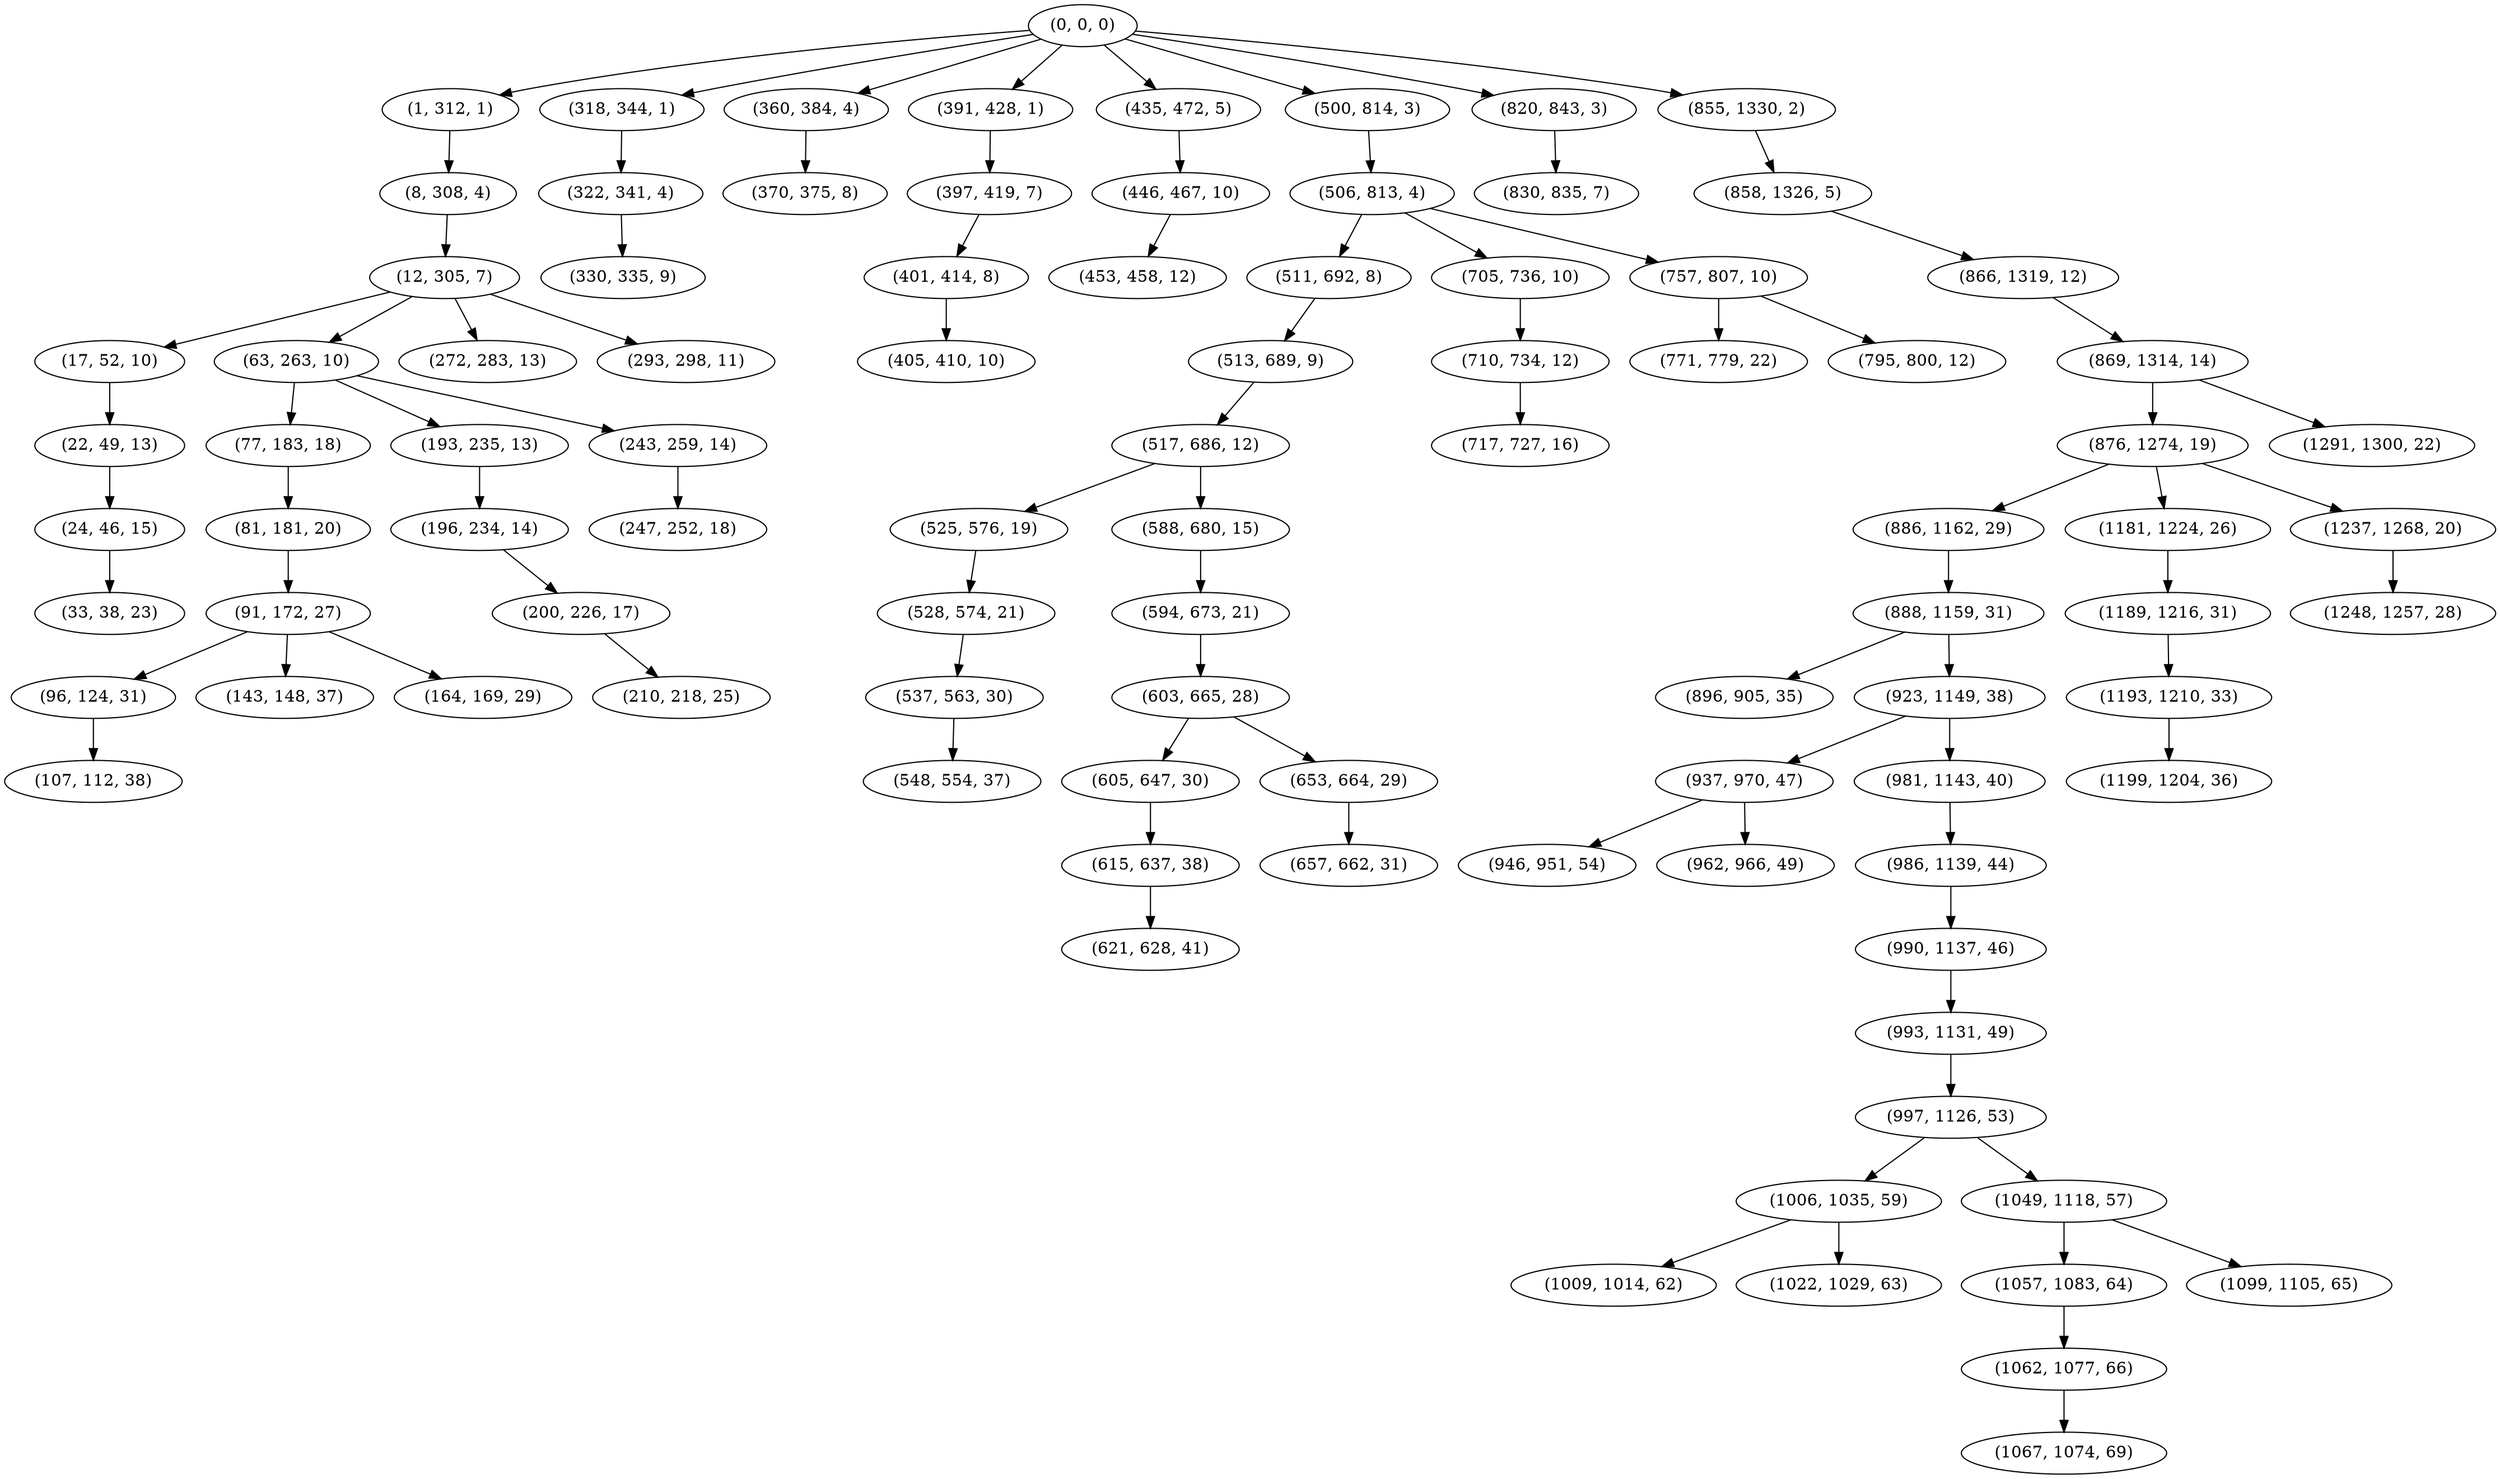 digraph tree {
    "(0, 0, 0)";
    "(1, 312, 1)";
    "(8, 308, 4)";
    "(12, 305, 7)";
    "(17, 52, 10)";
    "(22, 49, 13)";
    "(24, 46, 15)";
    "(33, 38, 23)";
    "(63, 263, 10)";
    "(77, 183, 18)";
    "(81, 181, 20)";
    "(91, 172, 27)";
    "(96, 124, 31)";
    "(107, 112, 38)";
    "(143, 148, 37)";
    "(164, 169, 29)";
    "(193, 235, 13)";
    "(196, 234, 14)";
    "(200, 226, 17)";
    "(210, 218, 25)";
    "(243, 259, 14)";
    "(247, 252, 18)";
    "(272, 283, 13)";
    "(293, 298, 11)";
    "(318, 344, 1)";
    "(322, 341, 4)";
    "(330, 335, 9)";
    "(360, 384, 4)";
    "(370, 375, 8)";
    "(391, 428, 1)";
    "(397, 419, 7)";
    "(401, 414, 8)";
    "(405, 410, 10)";
    "(435, 472, 5)";
    "(446, 467, 10)";
    "(453, 458, 12)";
    "(500, 814, 3)";
    "(506, 813, 4)";
    "(511, 692, 8)";
    "(513, 689, 9)";
    "(517, 686, 12)";
    "(525, 576, 19)";
    "(528, 574, 21)";
    "(537, 563, 30)";
    "(548, 554, 37)";
    "(588, 680, 15)";
    "(594, 673, 21)";
    "(603, 665, 28)";
    "(605, 647, 30)";
    "(615, 637, 38)";
    "(621, 628, 41)";
    "(653, 664, 29)";
    "(657, 662, 31)";
    "(705, 736, 10)";
    "(710, 734, 12)";
    "(717, 727, 16)";
    "(757, 807, 10)";
    "(771, 779, 22)";
    "(795, 800, 12)";
    "(820, 843, 3)";
    "(830, 835, 7)";
    "(855, 1330, 2)";
    "(858, 1326, 5)";
    "(866, 1319, 12)";
    "(869, 1314, 14)";
    "(876, 1274, 19)";
    "(886, 1162, 29)";
    "(888, 1159, 31)";
    "(896, 905, 35)";
    "(923, 1149, 38)";
    "(937, 970, 47)";
    "(946, 951, 54)";
    "(962, 966, 49)";
    "(981, 1143, 40)";
    "(986, 1139, 44)";
    "(990, 1137, 46)";
    "(993, 1131, 49)";
    "(997, 1126, 53)";
    "(1006, 1035, 59)";
    "(1009, 1014, 62)";
    "(1022, 1029, 63)";
    "(1049, 1118, 57)";
    "(1057, 1083, 64)";
    "(1062, 1077, 66)";
    "(1067, 1074, 69)";
    "(1099, 1105, 65)";
    "(1181, 1224, 26)";
    "(1189, 1216, 31)";
    "(1193, 1210, 33)";
    "(1199, 1204, 36)";
    "(1237, 1268, 20)";
    "(1248, 1257, 28)";
    "(1291, 1300, 22)";
    "(0, 0, 0)" -> "(1, 312, 1)";
    "(0, 0, 0)" -> "(318, 344, 1)";
    "(0, 0, 0)" -> "(360, 384, 4)";
    "(0, 0, 0)" -> "(391, 428, 1)";
    "(0, 0, 0)" -> "(435, 472, 5)";
    "(0, 0, 0)" -> "(500, 814, 3)";
    "(0, 0, 0)" -> "(820, 843, 3)";
    "(0, 0, 0)" -> "(855, 1330, 2)";
    "(1, 312, 1)" -> "(8, 308, 4)";
    "(8, 308, 4)" -> "(12, 305, 7)";
    "(12, 305, 7)" -> "(17, 52, 10)";
    "(12, 305, 7)" -> "(63, 263, 10)";
    "(12, 305, 7)" -> "(272, 283, 13)";
    "(12, 305, 7)" -> "(293, 298, 11)";
    "(17, 52, 10)" -> "(22, 49, 13)";
    "(22, 49, 13)" -> "(24, 46, 15)";
    "(24, 46, 15)" -> "(33, 38, 23)";
    "(63, 263, 10)" -> "(77, 183, 18)";
    "(63, 263, 10)" -> "(193, 235, 13)";
    "(63, 263, 10)" -> "(243, 259, 14)";
    "(77, 183, 18)" -> "(81, 181, 20)";
    "(81, 181, 20)" -> "(91, 172, 27)";
    "(91, 172, 27)" -> "(96, 124, 31)";
    "(91, 172, 27)" -> "(143, 148, 37)";
    "(91, 172, 27)" -> "(164, 169, 29)";
    "(96, 124, 31)" -> "(107, 112, 38)";
    "(193, 235, 13)" -> "(196, 234, 14)";
    "(196, 234, 14)" -> "(200, 226, 17)";
    "(200, 226, 17)" -> "(210, 218, 25)";
    "(243, 259, 14)" -> "(247, 252, 18)";
    "(318, 344, 1)" -> "(322, 341, 4)";
    "(322, 341, 4)" -> "(330, 335, 9)";
    "(360, 384, 4)" -> "(370, 375, 8)";
    "(391, 428, 1)" -> "(397, 419, 7)";
    "(397, 419, 7)" -> "(401, 414, 8)";
    "(401, 414, 8)" -> "(405, 410, 10)";
    "(435, 472, 5)" -> "(446, 467, 10)";
    "(446, 467, 10)" -> "(453, 458, 12)";
    "(500, 814, 3)" -> "(506, 813, 4)";
    "(506, 813, 4)" -> "(511, 692, 8)";
    "(506, 813, 4)" -> "(705, 736, 10)";
    "(506, 813, 4)" -> "(757, 807, 10)";
    "(511, 692, 8)" -> "(513, 689, 9)";
    "(513, 689, 9)" -> "(517, 686, 12)";
    "(517, 686, 12)" -> "(525, 576, 19)";
    "(517, 686, 12)" -> "(588, 680, 15)";
    "(525, 576, 19)" -> "(528, 574, 21)";
    "(528, 574, 21)" -> "(537, 563, 30)";
    "(537, 563, 30)" -> "(548, 554, 37)";
    "(588, 680, 15)" -> "(594, 673, 21)";
    "(594, 673, 21)" -> "(603, 665, 28)";
    "(603, 665, 28)" -> "(605, 647, 30)";
    "(603, 665, 28)" -> "(653, 664, 29)";
    "(605, 647, 30)" -> "(615, 637, 38)";
    "(615, 637, 38)" -> "(621, 628, 41)";
    "(653, 664, 29)" -> "(657, 662, 31)";
    "(705, 736, 10)" -> "(710, 734, 12)";
    "(710, 734, 12)" -> "(717, 727, 16)";
    "(757, 807, 10)" -> "(771, 779, 22)";
    "(757, 807, 10)" -> "(795, 800, 12)";
    "(820, 843, 3)" -> "(830, 835, 7)";
    "(855, 1330, 2)" -> "(858, 1326, 5)";
    "(858, 1326, 5)" -> "(866, 1319, 12)";
    "(866, 1319, 12)" -> "(869, 1314, 14)";
    "(869, 1314, 14)" -> "(876, 1274, 19)";
    "(869, 1314, 14)" -> "(1291, 1300, 22)";
    "(876, 1274, 19)" -> "(886, 1162, 29)";
    "(876, 1274, 19)" -> "(1181, 1224, 26)";
    "(876, 1274, 19)" -> "(1237, 1268, 20)";
    "(886, 1162, 29)" -> "(888, 1159, 31)";
    "(888, 1159, 31)" -> "(896, 905, 35)";
    "(888, 1159, 31)" -> "(923, 1149, 38)";
    "(923, 1149, 38)" -> "(937, 970, 47)";
    "(923, 1149, 38)" -> "(981, 1143, 40)";
    "(937, 970, 47)" -> "(946, 951, 54)";
    "(937, 970, 47)" -> "(962, 966, 49)";
    "(981, 1143, 40)" -> "(986, 1139, 44)";
    "(986, 1139, 44)" -> "(990, 1137, 46)";
    "(990, 1137, 46)" -> "(993, 1131, 49)";
    "(993, 1131, 49)" -> "(997, 1126, 53)";
    "(997, 1126, 53)" -> "(1006, 1035, 59)";
    "(997, 1126, 53)" -> "(1049, 1118, 57)";
    "(1006, 1035, 59)" -> "(1009, 1014, 62)";
    "(1006, 1035, 59)" -> "(1022, 1029, 63)";
    "(1049, 1118, 57)" -> "(1057, 1083, 64)";
    "(1049, 1118, 57)" -> "(1099, 1105, 65)";
    "(1057, 1083, 64)" -> "(1062, 1077, 66)";
    "(1062, 1077, 66)" -> "(1067, 1074, 69)";
    "(1181, 1224, 26)" -> "(1189, 1216, 31)";
    "(1189, 1216, 31)" -> "(1193, 1210, 33)";
    "(1193, 1210, 33)" -> "(1199, 1204, 36)";
    "(1237, 1268, 20)" -> "(1248, 1257, 28)";
}
